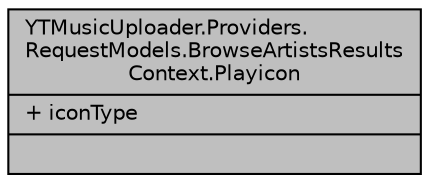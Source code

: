 digraph "YTMusicUploader.Providers.RequestModels.BrowseArtistsResultsContext.Playicon"
{
 // LATEX_PDF_SIZE
  edge [fontname="Helvetica",fontsize="10",labelfontname="Helvetica",labelfontsize="10"];
  node [fontname="Helvetica",fontsize="10",shape=record];
  Node1 [label="{YTMusicUploader.Providers.\lRequestModels.BrowseArtistsResults\lContext.Playicon\n|+ iconType\l|}",height=0.2,width=0.4,color="black", fillcolor="grey75", style="filled", fontcolor="black",tooltip=" "];
}
